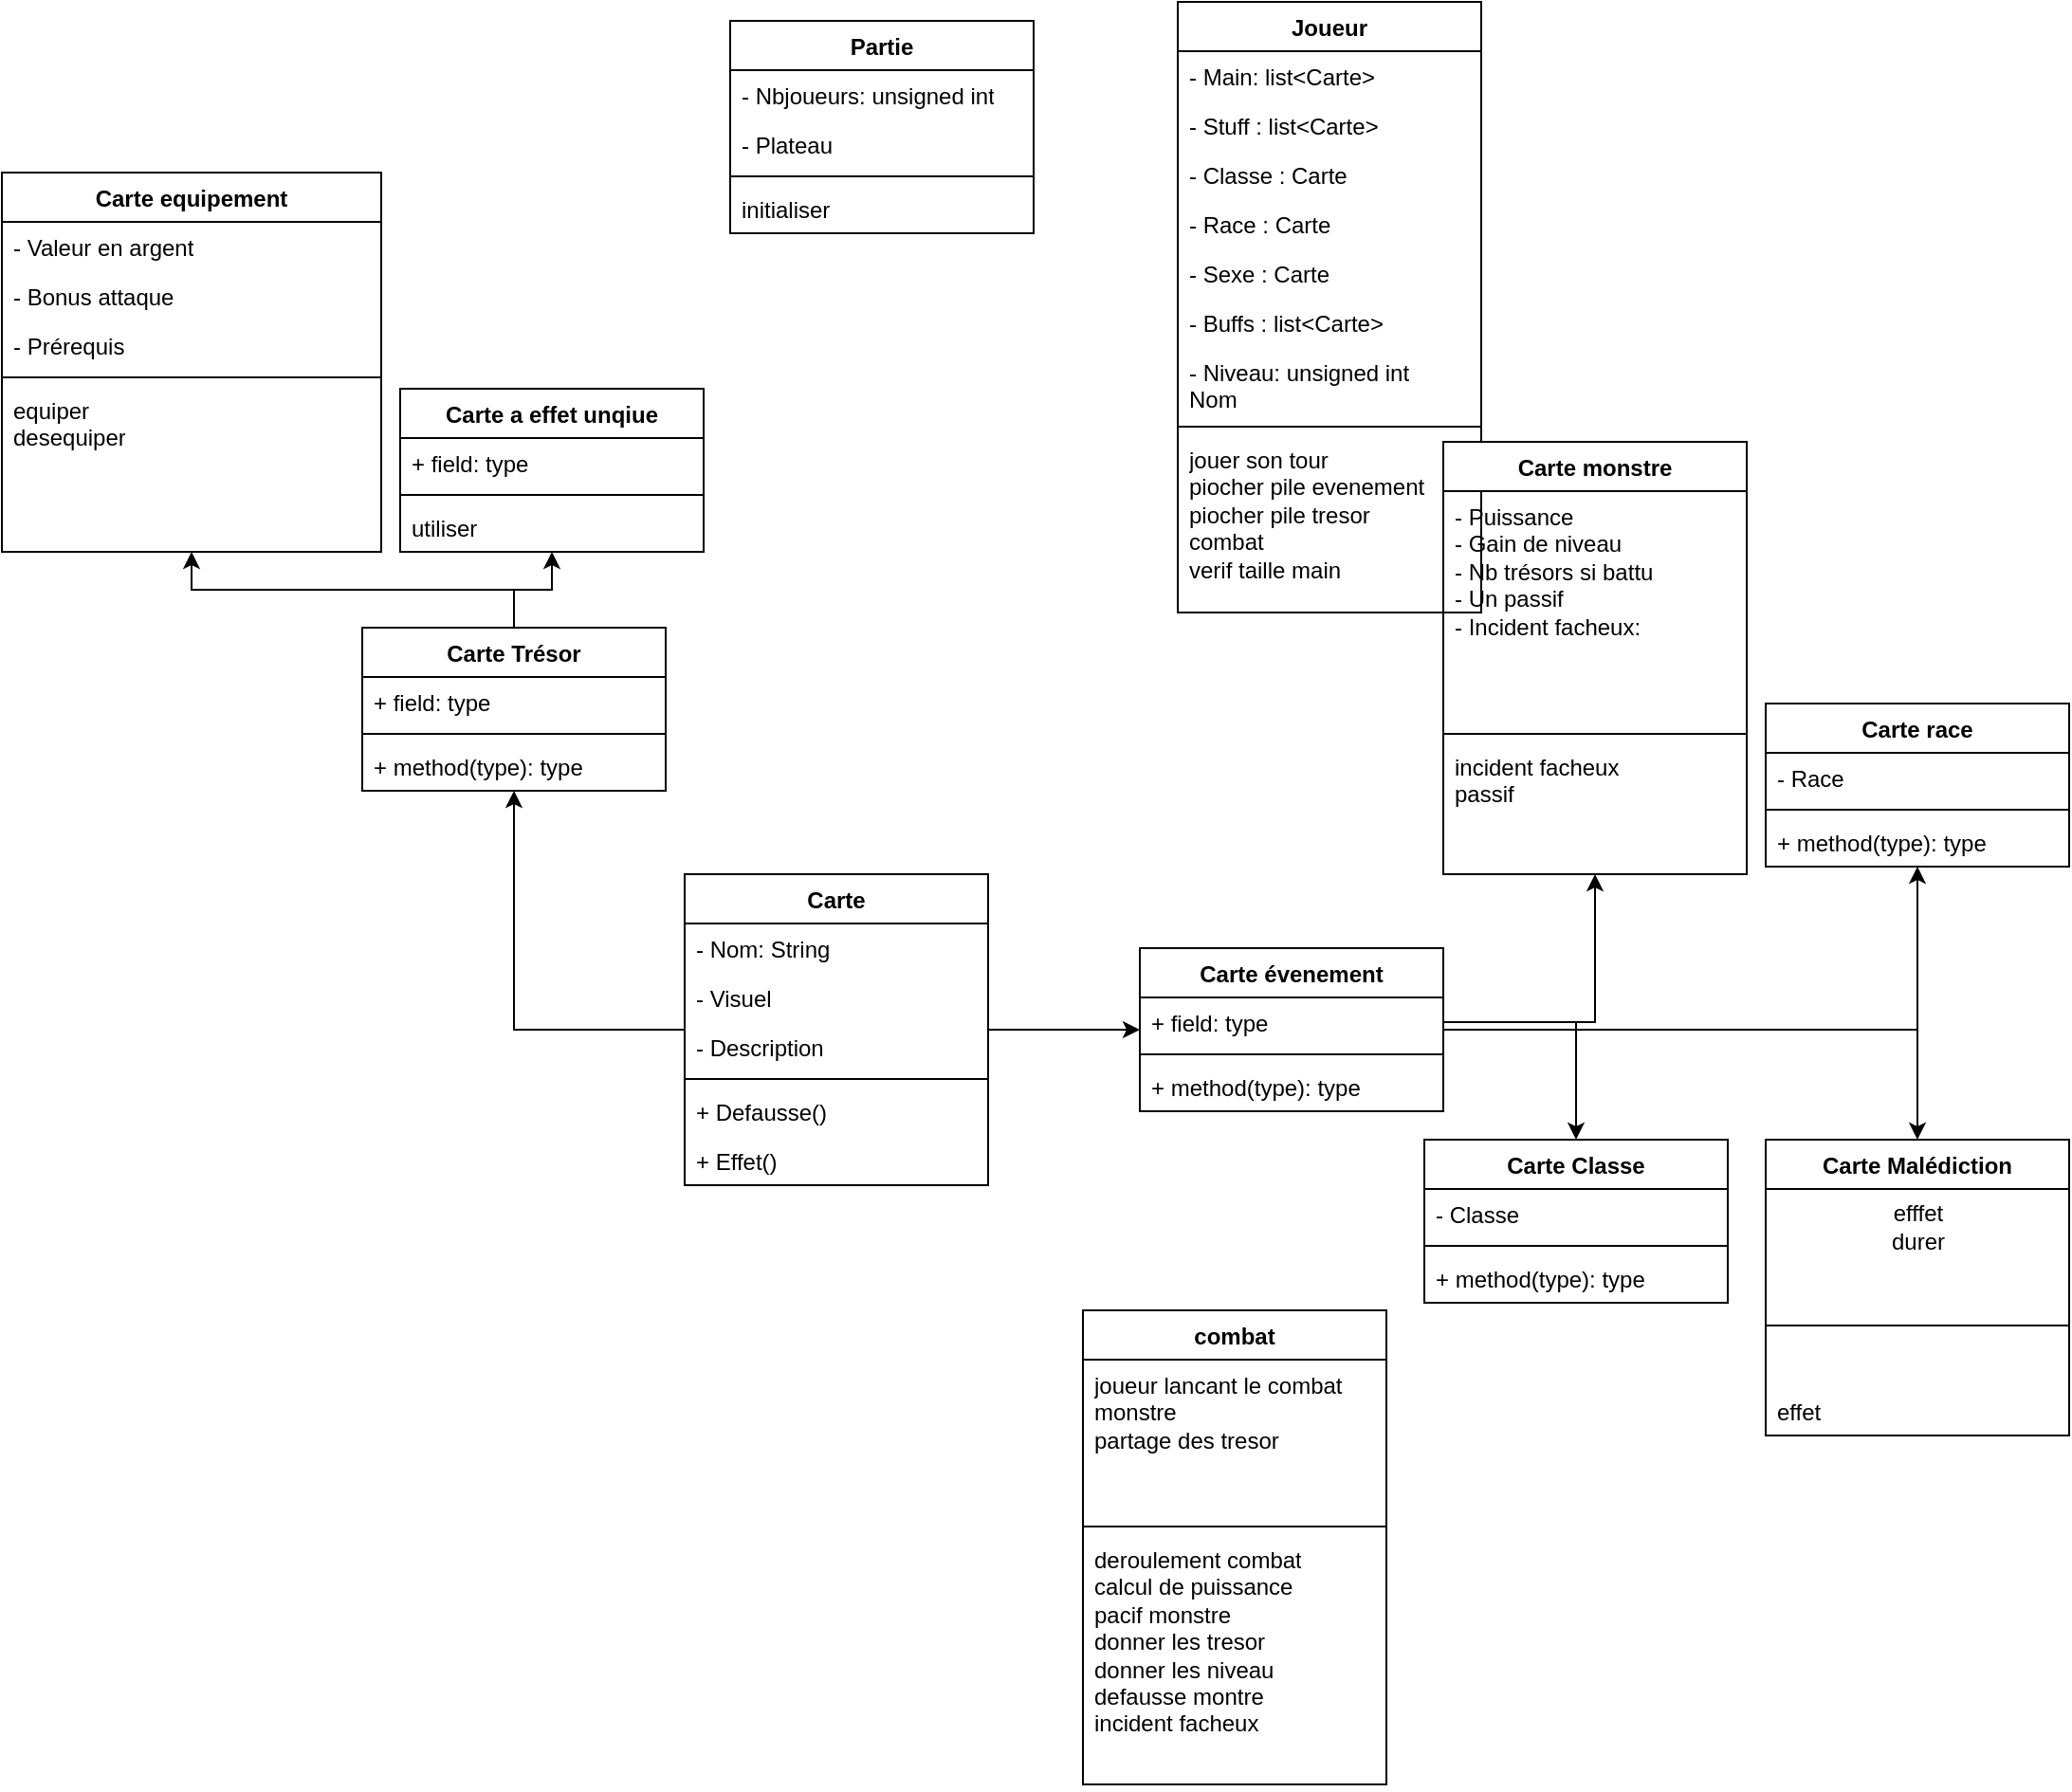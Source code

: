<mxfile version="22.1.2" type="device">
  <diagram id="C5RBs43oDa-KdzZeNtuy" name="Page-1">
    <mxGraphModel dx="1938" dy="671" grid="1" gridSize="10" guides="1" tooltips="1" connect="1" arrows="1" fold="1" page="1" pageScale="1" pageWidth="827" pageHeight="1169" math="0" shadow="0">
      <root>
        <mxCell id="WIyWlLk6GJQsqaUBKTNV-0" />
        <mxCell id="WIyWlLk6GJQsqaUBKTNV-1" parent="WIyWlLk6GJQsqaUBKTNV-0" />
        <mxCell id="HWRYrcjjXOcNsMm2Y1wa-0" value="Partie" style="swimlane;fontStyle=1;align=center;verticalAlign=top;childLayout=stackLayout;horizontal=1;startSize=26;horizontalStack=0;resizeParent=1;resizeParentMax=0;resizeLast=0;collapsible=1;marginBottom=0;whiteSpace=wrap;html=1;" parent="WIyWlLk6GJQsqaUBKTNV-1" vertex="1">
          <mxGeometry x="254" y="100" width="160" height="112" as="geometry" />
        </mxCell>
        <mxCell id="HWRYrcjjXOcNsMm2Y1wa-1" value="- Nbjoueurs: unsigned int" style="text;strokeColor=none;fillColor=none;align=left;verticalAlign=top;spacingLeft=4;spacingRight=4;overflow=hidden;rotatable=0;points=[[0,0.5],[1,0.5]];portConstraint=eastwest;whiteSpace=wrap;html=1;" parent="HWRYrcjjXOcNsMm2Y1wa-0" vertex="1">
          <mxGeometry y="26" width="160" height="26" as="geometry" />
        </mxCell>
        <mxCell id="HWRYrcjjXOcNsMm2Y1wa-5" value="- Plateau" style="text;strokeColor=none;fillColor=none;align=left;verticalAlign=top;spacingLeft=4;spacingRight=4;overflow=hidden;rotatable=0;points=[[0,0.5],[1,0.5]];portConstraint=eastwest;whiteSpace=wrap;html=1;" parent="HWRYrcjjXOcNsMm2Y1wa-0" vertex="1">
          <mxGeometry y="52" width="160" height="26" as="geometry" />
        </mxCell>
        <mxCell id="HWRYrcjjXOcNsMm2Y1wa-2" value="" style="line;strokeWidth=1;fillColor=none;align=left;verticalAlign=middle;spacingTop=-1;spacingLeft=3;spacingRight=3;rotatable=0;labelPosition=right;points=[];portConstraint=eastwest;strokeColor=inherit;" parent="HWRYrcjjXOcNsMm2Y1wa-0" vertex="1">
          <mxGeometry y="78" width="160" height="8" as="geometry" />
        </mxCell>
        <mxCell id="HWRYrcjjXOcNsMm2Y1wa-3" value="&lt;div&gt;initialiser&lt;/div&gt;&lt;div&gt;&lt;br&gt;&lt;/div&gt;" style="text;strokeColor=none;fillColor=none;align=left;verticalAlign=top;spacingLeft=4;spacingRight=4;overflow=hidden;rotatable=0;points=[[0,0.5],[1,0.5]];portConstraint=eastwest;whiteSpace=wrap;html=1;" parent="HWRYrcjjXOcNsMm2Y1wa-0" vertex="1">
          <mxGeometry y="86" width="160" height="26" as="geometry" />
        </mxCell>
        <mxCell id="HWRYrcjjXOcNsMm2Y1wa-6" value="Joueur" style="swimlane;fontStyle=1;align=center;verticalAlign=top;childLayout=stackLayout;horizontal=1;startSize=26;horizontalStack=0;resizeParent=1;resizeParentMax=0;resizeLast=0;collapsible=1;marginBottom=0;whiteSpace=wrap;html=1;" parent="WIyWlLk6GJQsqaUBKTNV-1" vertex="1">
          <mxGeometry x="490" y="90" width="160" height="322" as="geometry" />
        </mxCell>
        <mxCell id="HWRYrcjjXOcNsMm2Y1wa-7" value="- Main: list&amp;lt;Carte&amp;gt;" style="text;strokeColor=none;fillColor=none;align=left;verticalAlign=top;spacingLeft=4;spacingRight=4;overflow=hidden;rotatable=0;points=[[0,0.5],[1,0.5]];portConstraint=eastwest;whiteSpace=wrap;html=1;" parent="HWRYrcjjXOcNsMm2Y1wa-6" vertex="1">
          <mxGeometry y="26" width="160" height="26" as="geometry" />
        </mxCell>
        <mxCell id="HWRYrcjjXOcNsMm2Y1wa-10" value="- Stuff : list&amp;lt;Carte&amp;gt;" style="text;strokeColor=none;fillColor=none;align=left;verticalAlign=top;spacingLeft=4;spacingRight=4;overflow=hidden;rotatable=0;points=[[0,0.5],[1,0.5]];portConstraint=eastwest;whiteSpace=wrap;html=1;" parent="HWRYrcjjXOcNsMm2Y1wa-6" vertex="1">
          <mxGeometry y="52" width="160" height="26" as="geometry" />
        </mxCell>
        <mxCell id="HWRYrcjjXOcNsMm2Y1wa-11" value="- Classe : Carte" style="text;strokeColor=none;fillColor=none;align=left;verticalAlign=top;spacingLeft=4;spacingRight=4;overflow=hidden;rotatable=0;points=[[0,0.5],[1,0.5]];portConstraint=eastwest;whiteSpace=wrap;html=1;" parent="HWRYrcjjXOcNsMm2Y1wa-6" vertex="1">
          <mxGeometry y="78" width="160" height="26" as="geometry" />
        </mxCell>
        <mxCell id="HWRYrcjjXOcNsMm2Y1wa-12" value="- Race : Carte" style="text;strokeColor=none;fillColor=none;align=left;verticalAlign=top;spacingLeft=4;spacingRight=4;overflow=hidden;rotatable=0;points=[[0,0.5],[1,0.5]];portConstraint=eastwest;whiteSpace=wrap;html=1;" parent="HWRYrcjjXOcNsMm2Y1wa-6" vertex="1">
          <mxGeometry y="104" width="160" height="26" as="geometry" />
        </mxCell>
        <mxCell id="HWRYrcjjXOcNsMm2Y1wa-13" value="- Sexe : Carte" style="text;strokeColor=none;fillColor=none;align=left;verticalAlign=top;spacingLeft=4;spacingRight=4;overflow=hidden;rotatable=0;points=[[0,0.5],[1,0.5]];portConstraint=eastwest;whiteSpace=wrap;html=1;" parent="HWRYrcjjXOcNsMm2Y1wa-6" vertex="1">
          <mxGeometry y="130" width="160" height="26" as="geometry" />
        </mxCell>
        <mxCell id="HWRYrcjjXOcNsMm2Y1wa-14" value="- Buffs : list&amp;lt;Carte&amp;gt;" style="text;strokeColor=none;fillColor=none;align=left;verticalAlign=top;spacingLeft=4;spacingRight=4;overflow=hidden;rotatable=0;points=[[0,0.5],[1,0.5]];portConstraint=eastwest;whiteSpace=wrap;html=1;" parent="HWRYrcjjXOcNsMm2Y1wa-6" vertex="1">
          <mxGeometry y="156" width="160" height="26" as="geometry" />
        </mxCell>
        <mxCell id="HWRYrcjjXOcNsMm2Y1wa-15" value="&lt;div&gt;- Niveau: unsigned int&lt;/div&gt;&lt;div&gt;Nom&lt;br&gt;&lt;/div&gt;" style="text;strokeColor=none;fillColor=none;align=left;verticalAlign=top;spacingLeft=4;spacingRight=4;overflow=hidden;rotatable=0;points=[[0,0.5],[1,0.5]];portConstraint=eastwest;whiteSpace=wrap;html=1;" parent="HWRYrcjjXOcNsMm2Y1wa-6" vertex="1">
          <mxGeometry y="182" width="160" height="38" as="geometry" />
        </mxCell>
        <mxCell id="HWRYrcjjXOcNsMm2Y1wa-8" value="" style="line;strokeWidth=1;fillColor=none;align=left;verticalAlign=middle;spacingTop=-1;spacingLeft=3;spacingRight=3;rotatable=0;labelPosition=right;points=[];portConstraint=eastwest;strokeColor=inherit;" parent="HWRYrcjjXOcNsMm2Y1wa-6" vertex="1">
          <mxGeometry y="220" width="160" height="8" as="geometry" />
        </mxCell>
        <mxCell id="HWRYrcjjXOcNsMm2Y1wa-9" value="&lt;div&gt;jouer son tour&lt;br&gt;&lt;/div&gt;&lt;div&gt;piocher pile evenement&lt;/div&gt;&lt;div&gt;piocher pile tresor&lt;/div&gt;&lt;div&gt;combat&lt;/div&gt;&lt;div&gt;verif taille main&lt;br&gt;&lt;/div&gt;" style="text;strokeColor=none;fillColor=none;align=left;verticalAlign=top;spacingLeft=4;spacingRight=4;overflow=hidden;rotatable=0;points=[[0,0.5],[1,0.5]];portConstraint=eastwest;whiteSpace=wrap;html=1;" parent="HWRYrcjjXOcNsMm2Y1wa-6" vertex="1">
          <mxGeometry y="228" width="160" height="94" as="geometry" />
        </mxCell>
        <mxCell id="HWRYrcjjXOcNsMm2Y1wa-25" style="edgeStyle=orthogonalEdgeStyle;rounded=0;orthogonalLoop=1;jettySize=auto;html=1;" parent="WIyWlLk6GJQsqaUBKTNV-1" source="HWRYrcjjXOcNsMm2Y1wa-16" target="HWRYrcjjXOcNsMm2Y1wa-21" edge="1">
          <mxGeometry relative="1" as="geometry" />
        </mxCell>
        <mxCell id="HWRYrcjjXOcNsMm2Y1wa-45" style="edgeStyle=orthogonalEdgeStyle;rounded=0;orthogonalLoop=1;jettySize=auto;html=1;" parent="WIyWlLk6GJQsqaUBKTNV-1" source="HWRYrcjjXOcNsMm2Y1wa-16" target="HWRYrcjjXOcNsMm2Y1wa-41" edge="1">
          <mxGeometry relative="1" as="geometry" />
        </mxCell>
        <mxCell id="HWRYrcjjXOcNsMm2Y1wa-16" value="Carte" style="swimlane;fontStyle=1;align=center;verticalAlign=top;childLayout=stackLayout;horizontal=1;startSize=26;horizontalStack=0;resizeParent=1;resizeParentMax=0;resizeLast=0;collapsible=1;marginBottom=0;whiteSpace=wrap;html=1;" parent="WIyWlLk6GJQsqaUBKTNV-1" vertex="1">
          <mxGeometry x="230" y="550" width="160" height="164" as="geometry" />
        </mxCell>
        <mxCell id="HWRYrcjjXOcNsMm2Y1wa-17" value="- Nom: String" style="text;strokeColor=none;fillColor=none;align=left;verticalAlign=top;spacingLeft=4;spacingRight=4;overflow=hidden;rotatable=0;points=[[0,0.5],[1,0.5]];portConstraint=eastwest;whiteSpace=wrap;html=1;" parent="HWRYrcjjXOcNsMm2Y1wa-16" vertex="1">
          <mxGeometry y="26" width="160" height="26" as="geometry" />
        </mxCell>
        <mxCell id="HWRYrcjjXOcNsMm2Y1wa-20" value="- Visuel" style="text;strokeColor=none;fillColor=none;align=left;verticalAlign=top;spacingLeft=4;spacingRight=4;overflow=hidden;rotatable=0;points=[[0,0.5],[1,0.5]];portConstraint=eastwest;whiteSpace=wrap;html=1;" parent="HWRYrcjjXOcNsMm2Y1wa-16" vertex="1">
          <mxGeometry y="52" width="160" height="26" as="geometry" />
        </mxCell>
        <mxCell id="HWRYrcjjXOcNsMm2Y1wa-36" value="- Description" style="text;strokeColor=none;fillColor=none;align=left;verticalAlign=top;spacingLeft=4;spacingRight=4;overflow=hidden;rotatable=0;points=[[0,0.5],[1,0.5]];portConstraint=eastwest;whiteSpace=wrap;html=1;" parent="HWRYrcjjXOcNsMm2Y1wa-16" vertex="1">
          <mxGeometry y="78" width="160" height="26" as="geometry" />
        </mxCell>
        <mxCell id="HWRYrcjjXOcNsMm2Y1wa-18" value="" style="line;strokeWidth=1;fillColor=none;align=left;verticalAlign=middle;spacingTop=-1;spacingLeft=3;spacingRight=3;rotatable=0;labelPosition=right;points=[];portConstraint=eastwest;strokeColor=inherit;" parent="HWRYrcjjXOcNsMm2Y1wa-16" vertex="1">
          <mxGeometry y="104" width="160" height="8" as="geometry" />
        </mxCell>
        <mxCell id="HWRYrcjjXOcNsMm2Y1wa-19" value="+ Defausse()" style="text;strokeColor=none;fillColor=none;align=left;verticalAlign=top;spacingLeft=4;spacingRight=4;overflow=hidden;rotatable=0;points=[[0,0.5],[1,0.5]];portConstraint=eastwest;whiteSpace=wrap;html=1;" parent="HWRYrcjjXOcNsMm2Y1wa-16" vertex="1">
          <mxGeometry y="112" width="160" height="26" as="geometry" />
        </mxCell>
        <mxCell id="HWRYrcjjXOcNsMm2Y1wa-39" value="+ Effet()" style="text;strokeColor=none;fillColor=none;align=left;verticalAlign=top;spacingLeft=4;spacingRight=4;overflow=hidden;rotatable=0;points=[[0,0.5],[1,0.5]];portConstraint=eastwest;whiteSpace=wrap;html=1;" parent="HWRYrcjjXOcNsMm2Y1wa-16" vertex="1">
          <mxGeometry y="138" width="160" height="26" as="geometry" />
        </mxCell>
        <mxCell id="HWRYrcjjXOcNsMm2Y1wa-30" style="edgeStyle=orthogonalEdgeStyle;rounded=0;orthogonalLoop=1;jettySize=auto;html=1;" parent="WIyWlLk6GJQsqaUBKTNV-1" source="HWRYrcjjXOcNsMm2Y1wa-21" target="HWRYrcjjXOcNsMm2Y1wa-26" edge="1">
          <mxGeometry relative="1" as="geometry" />
        </mxCell>
        <mxCell id="HWRYrcjjXOcNsMm2Y1wa-35" style="edgeStyle=orthogonalEdgeStyle;rounded=0;orthogonalLoop=1;jettySize=auto;html=1;" parent="WIyWlLk6GJQsqaUBKTNV-1" source="HWRYrcjjXOcNsMm2Y1wa-21" target="HWRYrcjjXOcNsMm2Y1wa-31" edge="1">
          <mxGeometry relative="1" as="geometry" />
        </mxCell>
        <mxCell id="HWRYrcjjXOcNsMm2Y1wa-21" value="Carte Trésor" style="swimlane;fontStyle=1;align=center;verticalAlign=top;childLayout=stackLayout;horizontal=1;startSize=26;horizontalStack=0;resizeParent=1;resizeParentMax=0;resizeLast=0;collapsible=1;marginBottom=0;whiteSpace=wrap;html=1;" parent="WIyWlLk6GJQsqaUBKTNV-1" vertex="1">
          <mxGeometry x="60" y="420" width="160" height="86" as="geometry" />
        </mxCell>
        <mxCell id="HWRYrcjjXOcNsMm2Y1wa-22" value="+ field: type" style="text;strokeColor=none;fillColor=none;align=left;verticalAlign=top;spacingLeft=4;spacingRight=4;overflow=hidden;rotatable=0;points=[[0,0.5],[1,0.5]];portConstraint=eastwest;whiteSpace=wrap;html=1;" parent="HWRYrcjjXOcNsMm2Y1wa-21" vertex="1">
          <mxGeometry y="26" width="160" height="26" as="geometry" />
        </mxCell>
        <mxCell id="HWRYrcjjXOcNsMm2Y1wa-23" value="" style="line;strokeWidth=1;fillColor=none;align=left;verticalAlign=middle;spacingTop=-1;spacingLeft=3;spacingRight=3;rotatable=0;labelPosition=right;points=[];portConstraint=eastwest;strokeColor=inherit;" parent="HWRYrcjjXOcNsMm2Y1wa-21" vertex="1">
          <mxGeometry y="52" width="160" height="8" as="geometry" />
        </mxCell>
        <mxCell id="HWRYrcjjXOcNsMm2Y1wa-24" value="+ method(type): type" style="text;strokeColor=none;fillColor=none;align=left;verticalAlign=top;spacingLeft=4;spacingRight=4;overflow=hidden;rotatable=0;points=[[0,0.5],[1,0.5]];portConstraint=eastwest;whiteSpace=wrap;html=1;" parent="HWRYrcjjXOcNsMm2Y1wa-21" vertex="1">
          <mxGeometry y="60" width="160" height="26" as="geometry" />
        </mxCell>
        <mxCell id="HWRYrcjjXOcNsMm2Y1wa-26" value="Carte equipement" style="swimlane;fontStyle=1;align=center;verticalAlign=top;childLayout=stackLayout;horizontal=1;startSize=26;horizontalStack=0;resizeParent=1;resizeParentMax=0;resizeLast=0;collapsible=1;marginBottom=0;whiteSpace=wrap;html=1;" parent="WIyWlLk6GJQsqaUBKTNV-1" vertex="1">
          <mxGeometry x="-130" y="180" width="200" height="200" as="geometry" />
        </mxCell>
        <mxCell id="HWRYrcjjXOcNsMm2Y1wa-27" value="- Valeur en argent" style="text;strokeColor=none;fillColor=none;align=left;verticalAlign=top;spacingLeft=4;spacingRight=4;overflow=hidden;rotatable=0;points=[[0,0.5],[1,0.5]];portConstraint=eastwest;whiteSpace=wrap;html=1;" parent="HWRYrcjjXOcNsMm2Y1wa-26" vertex="1">
          <mxGeometry y="26" width="200" height="26" as="geometry" />
        </mxCell>
        <mxCell id="HWRYrcjjXOcNsMm2Y1wa-37" value="- Bonus attaque" style="text;strokeColor=none;fillColor=none;align=left;verticalAlign=top;spacingLeft=4;spacingRight=4;overflow=hidden;rotatable=0;points=[[0,0.5],[1,0.5]];portConstraint=eastwest;whiteSpace=wrap;html=1;" parent="HWRYrcjjXOcNsMm2Y1wa-26" vertex="1">
          <mxGeometry y="52" width="200" height="26" as="geometry" />
        </mxCell>
        <mxCell id="HWRYrcjjXOcNsMm2Y1wa-38" value="- Prérequis" style="text;strokeColor=none;fillColor=none;align=left;verticalAlign=top;spacingLeft=4;spacingRight=4;overflow=hidden;rotatable=0;points=[[0,0.5],[1,0.5]];portConstraint=eastwest;whiteSpace=wrap;html=1;" parent="HWRYrcjjXOcNsMm2Y1wa-26" vertex="1">
          <mxGeometry y="78" width="200" height="26" as="geometry" />
        </mxCell>
        <mxCell id="HWRYrcjjXOcNsMm2Y1wa-28" value="" style="line;strokeWidth=1;fillColor=none;align=left;verticalAlign=middle;spacingTop=-1;spacingLeft=3;spacingRight=3;rotatable=0;labelPosition=right;points=[];portConstraint=eastwest;strokeColor=inherit;" parent="HWRYrcjjXOcNsMm2Y1wa-26" vertex="1">
          <mxGeometry y="104" width="200" height="8" as="geometry" />
        </mxCell>
        <mxCell id="HWRYrcjjXOcNsMm2Y1wa-29" value="&lt;div&gt;equiper&lt;/div&gt;&lt;div&gt;desequiper&lt;/div&gt;&lt;div&gt;&lt;br&gt;&lt;/div&gt;" style="text;strokeColor=none;fillColor=none;align=left;verticalAlign=top;spacingLeft=4;spacingRight=4;overflow=hidden;rotatable=0;points=[[0,0.5],[1,0.5]];portConstraint=eastwest;whiteSpace=wrap;html=1;" parent="HWRYrcjjXOcNsMm2Y1wa-26" vertex="1">
          <mxGeometry y="112" width="200" height="88" as="geometry" />
        </mxCell>
        <mxCell id="HWRYrcjjXOcNsMm2Y1wa-31" value="Carte a effet unqiue" style="swimlane;fontStyle=1;align=center;verticalAlign=top;childLayout=stackLayout;horizontal=1;startSize=26;horizontalStack=0;resizeParent=1;resizeParentMax=0;resizeLast=0;collapsible=1;marginBottom=0;whiteSpace=wrap;html=1;" parent="WIyWlLk6GJQsqaUBKTNV-1" vertex="1">
          <mxGeometry x="80" y="294" width="160" height="86" as="geometry">
            <mxRectangle x="80" y="290" width="150" height="30" as="alternateBounds" />
          </mxGeometry>
        </mxCell>
        <mxCell id="HWRYrcjjXOcNsMm2Y1wa-32" value="+ field: type" style="text;strokeColor=none;fillColor=none;align=left;verticalAlign=top;spacingLeft=4;spacingRight=4;overflow=hidden;rotatable=0;points=[[0,0.5],[1,0.5]];portConstraint=eastwest;whiteSpace=wrap;html=1;" parent="HWRYrcjjXOcNsMm2Y1wa-31" vertex="1">
          <mxGeometry y="26" width="160" height="26" as="geometry" />
        </mxCell>
        <mxCell id="HWRYrcjjXOcNsMm2Y1wa-33" value="" style="line;strokeWidth=1;fillColor=none;align=left;verticalAlign=middle;spacingTop=-1;spacingLeft=3;spacingRight=3;rotatable=0;labelPosition=right;points=[];portConstraint=eastwest;strokeColor=inherit;" parent="HWRYrcjjXOcNsMm2Y1wa-31" vertex="1">
          <mxGeometry y="52" width="160" height="8" as="geometry" />
        </mxCell>
        <mxCell id="HWRYrcjjXOcNsMm2Y1wa-34" value="utiliser" style="text;strokeColor=none;fillColor=none;align=left;verticalAlign=top;spacingLeft=4;spacingRight=4;overflow=hidden;rotatable=0;points=[[0,0.5],[1,0.5]];portConstraint=eastwest;whiteSpace=wrap;html=1;" parent="HWRYrcjjXOcNsMm2Y1wa-31" vertex="1">
          <mxGeometry y="60" width="160" height="26" as="geometry" />
        </mxCell>
        <mxCell id="HWRYrcjjXOcNsMm2Y1wa-63" style="edgeStyle=orthogonalEdgeStyle;rounded=0;orthogonalLoop=1;jettySize=auto;html=1;" parent="WIyWlLk6GJQsqaUBKTNV-1" source="HWRYrcjjXOcNsMm2Y1wa-41" target="HWRYrcjjXOcNsMm2Y1wa-50" edge="1">
          <mxGeometry relative="1" as="geometry" />
        </mxCell>
        <mxCell id="HWRYrcjjXOcNsMm2Y1wa-64" style="edgeStyle=orthogonalEdgeStyle;rounded=0;orthogonalLoop=1;jettySize=auto;html=1;" parent="WIyWlLk6GJQsqaUBKTNV-1" source="HWRYrcjjXOcNsMm2Y1wa-41" target="HWRYrcjjXOcNsMm2Y1wa-58" edge="1">
          <mxGeometry relative="1" as="geometry" />
        </mxCell>
        <mxCell id="HWRYrcjjXOcNsMm2Y1wa-41" value="Carte évenement" style="swimlane;fontStyle=1;align=center;verticalAlign=top;childLayout=stackLayout;horizontal=1;startSize=26;horizontalStack=0;resizeParent=1;resizeParentMax=0;resizeLast=0;collapsible=1;marginBottom=0;whiteSpace=wrap;html=1;" parent="WIyWlLk6GJQsqaUBKTNV-1" vertex="1">
          <mxGeometry x="470" y="589" width="160" height="86" as="geometry" />
        </mxCell>
        <mxCell id="HWRYrcjjXOcNsMm2Y1wa-42" value="+ field: type" style="text;strokeColor=none;fillColor=none;align=left;verticalAlign=top;spacingLeft=4;spacingRight=4;overflow=hidden;rotatable=0;points=[[0,0.5],[1,0.5]];portConstraint=eastwest;whiteSpace=wrap;html=1;" parent="HWRYrcjjXOcNsMm2Y1wa-41" vertex="1">
          <mxGeometry y="26" width="160" height="26" as="geometry" />
        </mxCell>
        <mxCell id="HWRYrcjjXOcNsMm2Y1wa-43" value="" style="line;strokeWidth=1;fillColor=none;align=left;verticalAlign=middle;spacingTop=-1;spacingLeft=3;spacingRight=3;rotatable=0;labelPosition=right;points=[];portConstraint=eastwest;strokeColor=inherit;" parent="HWRYrcjjXOcNsMm2Y1wa-41" vertex="1">
          <mxGeometry y="52" width="160" height="8" as="geometry" />
        </mxCell>
        <mxCell id="HWRYrcjjXOcNsMm2Y1wa-44" value="+ method(type): type" style="text;strokeColor=none;fillColor=none;align=left;verticalAlign=top;spacingLeft=4;spacingRight=4;overflow=hidden;rotatable=0;points=[[0,0.5],[1,0.5]];portConstraint=eastwest;whiteSpace=wrap;html=1;" parent="HWRYrcjjXOcNsMm2Y1wa-41" vertex="1">
          <mxGeometry y="60" width="160" height="26" as="geometry" />
        </mxCell>
        <mxCell id="HWRYrcjjXOcNsMm2Y1wa-46" value="Carte monstre" style="swimlane;fontStyle=1;align=center;verticalAlign=top;childLayout=stackLayout;horizontal=1;startSize=26;horizontalStack=0;resizeParent=1;resizeParentMax=0;resizeLast=0;collapsible=1;marginBottom=0;whiteSpace=wrap;html=1;" parent="WIyWlLk6GJQsqaUBKTNV-1" vertex="1">
          <mxGeometry x="630" y="322" width="160" height="228" as="geometry" />
        </mxCell>
        <mxCell id="HWRYrcjjXOcNsMm2Y1wa-47" value="- Puissance&lt;br&gt;- Gain de niveau&lt;br&gt;- Nb trésors si battu&lt;br&gt;- Un passif&lt;br&gt;- Incident facheux:" style="text;strokeColor=none;fillColor=none;align=left;verticalAlign=top;spacingLeft=4;spacingRight=4;overflow=hidden;rotatable=0;points=[[0,0.5],[1,0.5]];portConstraint=eastwest;whiteSpace=wrap;html=1;" parent="HWRYrcjjXOcNsMm2Y1wa-46" vertex="1">
          <mxGeometry y="26" width="160" height="124" as="geometry" />
        </mxCell>
        <mxCell id="HWRYrcjjXOcNsMm2Y1wa-48" value="" style="line;strokeWidth=1;fillColor=none;align=left;verticalAlign=middle;spacingTop=-1;spacingLeft=3;spacingRight=3;rotatable=0;labelPosition=right;points=[];portConstraint=eastwest;strokeColor=inherit;" parent="HWRYrcjjXOcNsMm2Y1wa-46" vertex="1">
          <mxGeometry y="150" width="160" height="8" as="geometry" />
        </mxCell>
        <mxCell id="HWRYrcjjXOcNsMm2Y1wa-49" value="&lt;div&gt;incident facheux&lt;/div&gt;passif" style="text;strokeColor=none;fillColor=none;align=left;verticalAlign=top;spacingLeft=4;spacingRight=4;overflow=hidden;rotatable=0;points=[[0,0.5],[1,0.5]];portConstraint=eastwest;whiteSpace=wrap;html=1;" parent="HWRYrcjjXOcNsMm2Y1wa-46" vertex="1">
          <mxGeometry y="158" width="160" height="70" as="geometry" />
        </mxCell>
        <mxCell id="HWRYrcjjXOcNsMm2Y1wa-50" value="Carte Malédiction" style="swimlane;fontStyle=1;align=center;verticalAlign=top;childLayout=stackLayout;horizontal=1;startSize=26;horizontalStack=0;resizeParent=1;resizeParentMax=0;resizeLast=0;collapsible=1;marginBottom=0;whiteSpace=wrap;html=1;" parent="WIyWlLk6GJQsqaUBKTNV-1" vertex="1">
          <mxGeometry x="800" y="690" width="160" height="156" as="geometry" />
        </mxCell>
        <mxCell id="TbxGWPx1K_8653AhQlr2-5" value="&lt;div&gt;efffet&lt;/div&gt;&lt;div&gt;durer&lt;/div&gt;" style="text;html=1;align=center;verticalAlign=middle;resizable=0;points=[];autosize=1;strokeColor=none;fillColor=none;" parent="HWRYrcjjXOcNsMm2Y1wa-50" vertex="1">
          <mxGeometry y="26" width="160" height="40" as="geometry" />
        </mxCell>
        <mxCell id="HWRYrcjjXOcNsMm2Y1wa-52" value="" style="line;strokeWidth=1;fillColor=none;align=left;verticalAlign=middle;spacingTop=-1;spacingLeft=3;spacingRight=3;rotatable=0;labelPosition=right;points=[];portConstraint=eastwest;strokeColor=inherit;" parent="HWRYrcjjXOcNsMm2Y1wa-50" vertex="1">
          <mxGeometry y="66" width="160" height="64" as="geometry" />
        </mxCell>
        <mxCell id="HWRYrcjjXOcNsMm2Y1wa-53" value="&lt;div&gt;effet&lt;/div&gt;" style="text;strokeColor=none;fillColor=none;align=left;verticalAlign=top;spacingLeft=4;spacingRight=4;overflow=hidden;rotatable=0;points=[[0,0.5],[1,0.5]];portConstraint=eastwest;whiteSpace=wrap;html=1;" parent="HWRYrcjjXOcNsMm2Y1wa-50" vertex="1">
          <mxGeometry y="130" width="160" height="26" as="geometry" />
        </mxCell>
        <mxCell id="HWRYrcjjXOcNsMm2Y1wa-54" value="Carte Classe" style="swimlane;fontStyle=1;align=center;verticalAlign=top;childLayout=stackLayout;horizontal=1;startSize=26;horizontalStack=0;resizeParent=1;resizeParentMax=0;resizeLast=0;collapsible=1;marginBottom=0;whiteSpace=wrap;html=1;" parent="WIyWlLk6GJQsqaUBKTNV-1" vertex="1">
          <mxGeometry x="620" y="690" width="160" height="86" as="geometry" />
        </mxCell>
        <mxCell id="HWRYrcjjXOcNsMm2Y1wa-55" value="- Classe" style="text;strokeColor=none;fillColor=none;align=left;verticalAlign=top;spacingLeft=4;spacingRight=4;overflow=hidden;rotatable=0;points=[[0,0.5],[1,0.5]];portConstraint=eastwest;whiteSpace=wrap;html=1;" parent="HWRYrcjjXOcNsMm2Y1wa-54" vertex="1">
          <mxGeometry y="26" width="160" height="26" as="geometry" />
        </mxCell>
        <mxCell id="HWRYrcjjXOcNsMm2Y1wa-56" value="" style="line;strokeWidth=1;fillColor=none;align=left;verticalAlign=middle;spacingTop=-1;spacingLeft=3;spacingRight=3;rotatable=0;labelPosition=right;points=[];portConstraint=eastwest;strokeColor=inherit;" parent="HWRYrcjjXOcNsMm2Y1wa-54" vertex="1">
          <mxGeometry y="52" width="160" height="8" as="geometry" />
        </mxCell>
        <mxCell id="HWRYrcjjXOcNsMm2Y1wa-57" value="+ method(type): type" style="text;strokeColor=none;fillColor=none;align=left;verticalAlign=top;spacingLeft=4;spacingRight=4;overflow=hidden;rotatable=0;points=[[0,0.5],[1,0.5]];portConstraint=eastwest;whiteSpace=wrap;html=1;" parent="HWRYrcjjXOcNsMm2Y1wa-54" vertex="1">
          <mxGeometry y="60" width="160" height="26" as="geometry" />
        </mxCell>
        <mxCell id="HWRYrcjjXOcNsMm2Y1wa-58" value="Carte race" style="swimlane;fontStyle=1;align=center;verticalAlign=top;childLayout=stackLayout;horizontal=1;startSize=26;horizontalStack=0;resizeParent=1;resizeParentMax=0;resizeLast=0;collapsible=1;marginBottom=0;whiteSpace=wrap;html=1;" parent="WIyWlLk6GJQsqaUBKTNV-1" vertex="1">
          <mxGeometry x="800" y="460" width="160" height="86" as="geometry" />
        </mxCell>
        <mxCell id="HWRYrcjjXOcNsMm2Y1wa-59" value="- Race&amp;nbsp;" style="text;strokeColor=none;fillColor=none;align=left;verticalAlign=top;spacingLeft=4;spacingRight=4;overflow=hidden;rotatable=0;points=[[0,0.5],[1,0.5]];portConstraint=eastwest;whiteSpace=wrap;html=1;" parent="HWRYrcjjXOcNsMm2Y1wa-58" vertex="1">
          <mxGeometry y="26" width="160" height="26" as="geometry" />
        </mxCell>
        <mxCell id="HWRYrcjjXOcNsMm2Y1wa-60" value="" style="line;strokeWidth=1;fillColor=none;align=left;verticalAlign=middle;spacingTop=-1;spacingLeft=3;spacingRight=3;rotatable=0;labelPosition=right;points=[];portConstraint=eastwest;strokeColor=inherit;" parent="HWRYrcjjXOcNsMm2Y1wa-58" vertex="1">
          <mxGeometry y="52" width="160" height="8" as="geometry" />
        </mxCell>
        <mxCell id="HWRYrcjjXOcNsMm2Y1wa-61" value="+ method(type): type" style="text;strokeColor=none;fillColor=none;align=left;verticalAlign=top;spacingLeft=4;spacingRight=4;overflow=hidden;rotatable=0;points=[[0,0.5],[1,0.5]];portConstraint=eastwest;whiteSpace=wrap;html=1;" parent="HWRYrcjjXOcNsMm2Y1wa-58" vertex="1">
          <mxGeometry y="60" width="160" height="26" as="geometry" />
        </mxCell>
        <mxCell id="HWRYrcjjXOcNsMm2Y1wa-66" style="edgeStyle=orthogonalEdgeStyle;rounded=0;orthogonalLoop=1;jettySize=auto;html=1;" parent="WIyWlLk6GJQsqaUBKTNV-1" source="HWRYrcjjXOcNsMm2Y1wa-42" target="HWRYrcjjXOcNsMm2Y1wa-54" edge="1">
          <mxGeometry relative="1" as="geometry" />
        </mxCell>
        <mxCell id="HWRYrcjjXOcNsMm2Y1wa-67" style="edgeStyle=orthogonalEdgeStyle;rounded=0;orthogonalLoop=1;jettySize=auto;html=1;" parent="WIyWlLk6GJQsqaUBKTNV-1" source="HWRYrcjjXOcNsMm2Y1wa-42" target="HWRYrcjjXOcNsMm2Y1wa-46" edge="1">
          <mxGeometry relative="1" as="geometry" />
        </mxCell>
        <mxCell id="TbxGWPx1K_8653AhQlr2-0" value="combat" style="swimlane;fontStyle=1;align=center;verticalAlign=top;childLayout=stackLayout;horizontal=1;startSize=26;horizontalStack=0;resizeParent=1;resizeParentMax=0;resizeLast=0;collapsible=1;marginBottom=0;whiteSpace=wrap;html=1;" parent="WIyWlLk6GJQsqaUBKTNV-1" vertex="1">
          <mxGeometry x="440" y="780" width="160" height="250" as="geometry" />
        </mxCell>
        <mxCell id="TbxGWPx1K_8653AhQlr2-1" value="&lt;div&gt;joueur lancant le combat&lt;br&gt;&lt;/div&gt;&lt;div&gt;monstre&lt;/div&gt;&lt;div&gt;partage des tresor&lt;br&gt;&lt;/div&gt;" style="text;strokeColor=none;fillColor=none;align=left;verticalAlign=top;spacingLeft=4;spacingRight=4;overflow=hidden;rotatable=0;points=[[0,0.5],[1,0.5]];portConstraint=eastwest;whiteSpace=wrap;html=1;" parent="TbxGWPx1K_8653AhQlr2-0" vertex="1">
          <mxGeometry y="26" width="160" height="84" as="geometry" />
        </mxCell>
        <mxCell id="TbxGWPx1K_8653AhQlr2-2" value="" style="line;strokeWidth=1;fillColor=none;align=left;verticalAlign=middle;spacingTop=-1;spacingLeft=3;spacingRight=3;rotatable=0;labelPosition=right;points=[];portConstraint=eastwest;strokeColor=inherit;" parent="TbxGWPx1K_8653AhQlr2-0" vertex="1">
          <mxGeometry y="110" width="160" height="8" as="geometry" />
        </mxCell>
        <mxCell id="TbxGWPx1K_8653AhQlr2-3" value="&lt;div&gt;deroulement combat&lt;br&gt;&lt;/div&gt;&lt;div&gt;calcul de puissance&lt;br&gt;&lt;/div&gt;&lt;div&gt;pacif monstre&lt;br&gt;&lt;/div&gt;&lt;div&gt;donner les tresor&lt;/div&gt;&lt;div&gt;donner les niveau&lt;/div&gt;&lt;div&gt;defausse montre&lt;/div&gt;&lt;div&gt;incident facheux&lt;br&gt;&lt;/div&gt;" style="text;strokeColor=none;fillColor=none;align=left;verticalAlign=top;spacingLeft=4;spacingRight=4;overflow=hidden;rotatable=0;points=[[0,0.5],[1,0.5]];portConstraint=eastwest;whiteSpace=wrap;html=1;" parent="TbxGWPx1K_8653AhQlr2-0" vertex="1">
          <mxGeometry y="118" width="160" height="132" as="geometry" />
        </mxCell>
      </root>
    </mxGraphModel>
  </diagram>
</mxfile>
